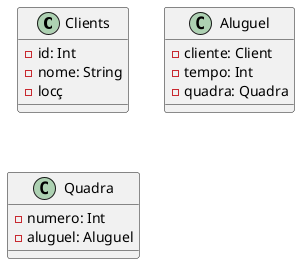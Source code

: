 @startuml ginasio
class Clients {
  - id: Int
  - nome: String
  - locç
}

class Aluguel {
  - cliente: Client
  - tempo: Int
  - quadra: Quadra
}

class Quadra {
  - numero: Int
  - aluguel: Aluguel
}
@enduml